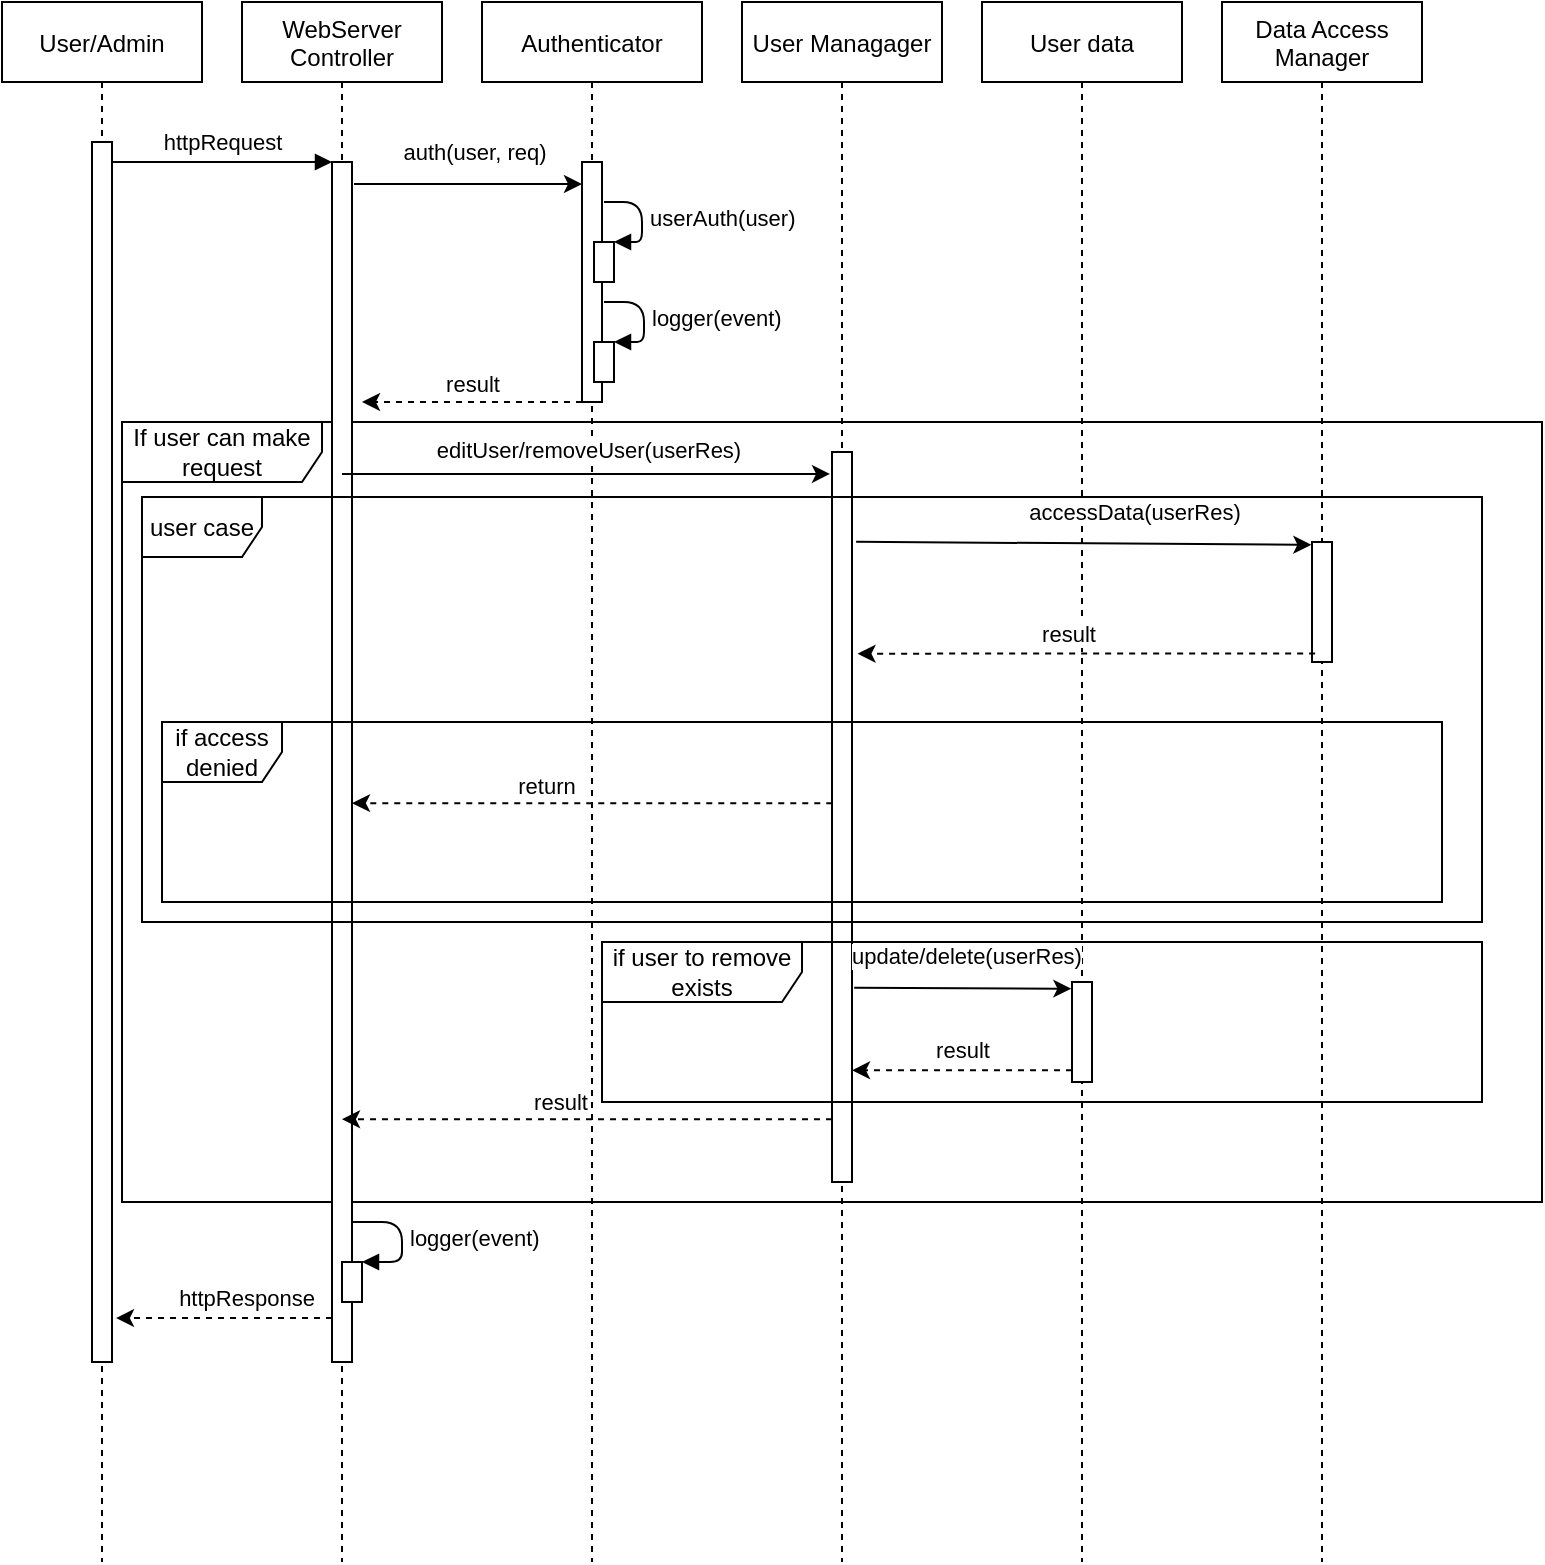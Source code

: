 <mxfile scale="1" border="50" version="15.4.3" type="device"><diagram id="kgpKYQtTHZ0yAKxKKP6v" name="Page-1"><mxGraphModel dx="982" dy="550" grid="1" gridSize="10" guides="1" tooltips="1" connect="1" arrows="1" fold="1" page="0" pageScale="1" pageWidth="827" pageHeight="1169" background="#ffffff" math="0" shadow="0"><root><mxCell id="0"/><mxCell id="1" parent="0"/><mxCell id="WwIgKNTbLz1u6KRncIE_-7" value="If user can make request" style="shape=umlFrame;whiteSpace=wrap;html=1;width=100;height=30;" parent="1" vertex="1"><mxGeometry x="90" y="290" width="710" height="390" as="geometry"/></mxCell><mxCell id="3nuBFxr9cyL0pnOWT2aG-1" value="User/Admin" style="shape=umlLifeline;perimeter=lifelinePerimeter;container=1;collapsible=0;recursiveResize=0;shadow=0;strokeWidth=1;" parent="1" vertex="1"><mxGeometry x="30" y="80" width="100" height="780" as="geometry"/></mxCell><mxCell id="3nuBFxr9cyL0pnOWT2aG-2" value="" style="points=[];perimeter=orthogonalPerimeter;shadow=0;strokeWidth=1;" parent="3nuBFxr9cyL0pnOWT2aG-1" vertex="1"><mxGeometry x="45" y="70" width="10" height="610" as="geometry"/></mxCell><mxCell id="3nuBFxr9cyL0pnOWT2aG-5" value="WebServer &#10;Controller" style="shape=umlLifeline;perimeter=lifelinePerimeter;container=1;collapsible=0;recursiveResize=0;shadow=0;strokeWidth=1;" parent="1" vertex="1"><mxGeometry x="150" y="80" width="100" height="780" as="geometry"/></mxCell><mxCell id="3nuBFxr9cyL0pnOWT2aG-6" value="" style="points=[];perimeter=orthogonalPerimeter;shadow=0;strokeWidth=1;" parent="3nuBFxr9cyL0pnOWT2aG-5" vertex="1"><mxGeometry x="45" y="80" width="10" height="600" as="geometry"/></mxCell><mxCell id="BdwPfXk1jHc5YAMkvqFH-58" value="" style="html=1;points=[];perimeter=orthogonalPerimeter;" parent="3nuBFxr9cyL0pnOWT2aG-5" vertex="1"><mxGeometry x="50" y="630" width="10" height="20" as="geometry"/></mxCell><mxCell id="BdwPfXk1jHc5YAMkvqFH-59" value="logger(event)" style="edgeStyle=orthogonalEdgeStyle;html=1;align=left;spacingLeft=2;endArrow=block;entryX=1;entryY=0;" parent="3nuBFxr9cyL0pnOWT2aG-5" target="BdwPfXk1jHc5YAMkvqFH-58" edge="1"><mxGeometry relative="1" as="geometry"><mxPoint x="55" y="610" as="sourcePoint"/><Array as="points"><mxPoint x="80" y="610"/><mxPoint x="80" y="630"/></Array></mxGeometry></mxCell><mxCell id="3nuBFxr9cyL0pnOWT2aG-8" value="" style="verticalAlign=bottom;endArrow=block;entryX=0;entryY=0;shadow=0;strokeWidth=1;" parent="1" edge="1"><mxGeometry relative="1" as="geometry"><mxPoint x="85" y="160.0" as="sourcePoint"/><mxPoint x="195" y="160.0" as="targetPoint"/></mxGeometry></mxCell><mxCell id="BdwPfXk1jHc5YAMkvqFH-1" value="httpRequest" style="edgeLabel;html=1;align=center;verticalAlign=middle;resizable=0;points=[];" parent="3nuBFxr9cyL0pnOWT2aG-8" vertex="1" connectable="0"><mxGeometry x="0.329" y="-1" relative="1" as="geometry"><mxPoint x="-18" y="-11" as="offset"/></mxGeometry></mxCell><mxCell id="BdwPfXk1jHc5YAMkvqFH-2" value="Authenticator" style="shape=umlLifeline;perimeter=lifelinePerimeter;container=1;collapsible=0;recursiveResize=0;shadow=0;strokeWidth=1;" parent="1" vertex="1"><mxGeometry x="270" y="80" width="110" height="780" as="geometry"/></mxCell><mxCell id="BdwPfXk1jHc5YAMkvqFH-3" value="" style="points=[];perimeter=orthogonalPerimeter;shadow=0;strokeWidth=1;" parent="BdwPfXk1jHc5YAMkvqFH-2" vertex="1"><mxGeometry x="50" y="80" width="10" height="120" as="geometry"/></mxCell><mxCell id="BdwPfXk1jHc5YAMkvqFH-36" value="" style="html=1;points=[];perimeter=orthogonalPerimeter;" parent="BdwPfXk1jHc5YAMkvqFH-2" vertex="1"><mxGeometry x="56" y="120" width="10" height="20" as="geometry"/></mxCell><mxCell id="BdwPfXk1jHc5YAMkvqFH-37" value="userAuth(user)" style="edgeStyle=orthogonalEdgeStyle;html=1;align=left;spacingLeft=2;endArrow=block;entryX=1;entryY=0;" parent="BdwPfXk1jHc5YAMkvqFH-2" target="BdwPfXk1jHc5YAMkvqFH-36" edge="1"><mxGeometry relative="1" as="geometry"><mxPoint x="61" y="100" as="sourcePoint"/><Array as="points"><mxPoint x="80" y="100"/><mxPoint x="80" y="120"/></Array></mxGeometry></mxCell><mxCell id="BdwPfXk1jHc5YAMkvqFH-38" value="" style="html=1;points=[];perimeter=orthogonalPerimeter;" parent="BdwPfXk1jHc5YAMkvqFH-2" vertex="1"><mxGeometry x="56" y="170" width="10" height="20" as="geometry"/></mxCell><mxCell id="BdwPfXk1jHc5YAMkvqFH-39" value="logger(event)" style="edgeStyle=orthogonalEdgeStyle;html=1;align=left;spacingLeft=2;endArrow=block;entryX=1;entryY=0;" parent="BdwPfXk1jHc5YAMkvqFH-2" target="BdwPfXk1jHc5YAMkvqFH-38" edge="1"><mxGeometry relative="1" as="geometry"><mxPoint x="61" y="150" as="sourcePoint"/><Array as="points"><mxPoint x="81" y="150"/><mxPoint x="81" y="170"/></Array></mxGeometry></mxCell><mxCell id="BdwPfXk1jHc5YAMkvqFH-4" value="" style="endArrow=classic;html=1;" parent="1" edge="1"><mxGeometry width="50" height="50" relative="1" as="geometry"><mxPoint x="206" y="171" as="sourcePoint"/><mxPoint x="320" y="171" as="targetPoint"/></mxGeometry></mxCell><mxCell id="BdwPfXk1jHc5YAMkvqFH-5" value="auth(user, req)" style="edgeLabel;html=1;align=center;verticalAlign=middle;resizable=0;points=[];" parent="BdwPfXk1jHc5YAMkvqFH-4" vertex="1" connectable="0"><mxGeometry x="0.393" relative="1" as="geometry"><mxPoint x="-20" y="-16" as="offset"/></mxGeometry></mxCell><mxCell id="BdwPfXk1jHc5YAMkvqFH-40" value="" style="endArrow=classic;html=1;entryX=1.5;entryY=0.2;entryDx=0;entryDy=0;entryPerimeter=0;dashed=1;" parent="1" source="BdwPfXk1jHc5YAMkvqFH-3" target="3nuBFxr9cyL0pnOWT2aG-6" edge="1"><mxGeometry width="50" height="50" relative="1" as="geometry"><mxPoint x="400" y="300" as="sourcePoint"/><mxPoint x="450" y="250" as="targetPoint"/></mxGeometry></mxCell><mxCell id="WwIgKNTbLz1u6KRncIE_-2" value="result" style="edgeLabel;html=1;align=center;verticalAlign=middle;resizable=0;points=[];" parent="BdwPfXk1jHc5YAMkvqFH-40" vertex="1" connectable="0"><mxGeometry x="0.35" y="-1" relative="1" as="geometry"><mxPoint x="19" y="-8" as="offset"/></mxGeometry></mxCell><mxCell id="BdwPfXk1jHc5YAMkvqFH-52" value="User Managager" style="shape=umlLifeline;perimeter=lifelinePerimeter;container=1;collapsible=0;recursiveResize=0;shadow=0;strokeWidth=1;" parent="1" vertex="1"><mxGeometry x="400" y="80" width="100" height="780" as="geometry"/></mxCell><mxCell id="BdwPfXk1jHc5YAMkvqFH-53" value="" style="points=[];perimeter=orthogonalPerimeter;shadow=0;strokeWidth=1;" parent="BdwPfXk1jHc5YAMkvqFH-52" vertex="1"><mxGeometry x="45" y="225" width="10" height="365" as="geometry"/></mxCell><mxCell id="BdwPfXk1jHc5YAMkvqFH-54" value="" style="endArrow=classic;html=1;entryX=-0.1;entryY=0.03;entryDx=0;entryDy=0;entryPerimeter=0;" parent="1" source="3nuBFxr9cyL0pnOWT2aG-5" target="BdwPfXk1jHc5YAMkvqFH-53" edge="1"><mxGeometry width="50" height="50" relative="1" as="geometry"><mxPoint x="400" y="370" as="sourcePoint"/><mxPoint x="450" y="320" as="targetPoint"/></mxGeometry></mxCell><mxCell id="BdwPfXk1jHc5YAMkvqFH-55" value="editUser/removeUser(userRes)" style="edgeLabel;html=1;align=center;verticalAlign=middle;resizable=0;points=[];" parent="BdwPfXk1jHc5YAMkvqFH-54" vertex="1" connectable="0"><mxGeometry x="-0.109" y="1" relative="1" as="geometry"><mxPoint x="14" y="-11" as="offset"/></mxGeometry></mxCell><mxCell id="BdwPfXk1jHc5YAMkvqFH-56" value="" style="endArrow=classic;html=1;exitX=0;exitY=0.914;exitDx=0;exitDy=0;exitPerimeter=0;dashed=1;" parent="1" source="BdwPfXk1jHc5YAMkvqFH-53" target="3nuBFxr9cyL0pnOWT2aG-5" edge="1"><mxGeometry width="50" height="50" relative="1" as="geometry"><mxPoint x="400" y="370" as="sourcePoint"/><mxPoint x="450" y="320" as="targetPoint"/></mxGeometry></mxCell><mxCell id="BdwPfXk1jHc5YAMkvqFH-57" value="result" style="edgeLabel;html=1;align=center;verticalAlign=middle;resizable=0;points=[];" parent="BdwPfXk1jHc5YAMkvqFH-56" vertex="1" connectable="0"><mxGeometry x="-0.187" y="1" relative="1" as="geometry"><mxPoint x="-37" y="-10" as="offset"/></mxGeometry></mxCell><mxCell id="BdwPfXk1jHc5YAMkvqFH-60" value="" style="endArrow=classic;html=1;dashed=1;entryX=1.2;entryY=0.964;entryDx=0;entryDy=0;entryPerimeter=0;" parent="1" source="3nuBFxr9cyL0pnOWT2aG-6" target="3nuBFxr9cyL0pnOWT2aG-2" edge="1"><mxGeometry width="50" height="50" relative="1" as="geometry"><mxPoint x="400" y="500" as="sourcePoint"/><mxPoint x="80" y="550" as="targetPoint"/></mxGeometry></mxCell><mxCell id="BdwPfXk1jHc5YAMkvqFH-61" value="httpResponse" style="edgeLabel;html=1;align=center;verticalAlign=middle;resizable=0;points=[];" parent="BdwPfXk1jHc5YAMkvqFH-60" vertex="1" connectable="0"><mxGeometry x="-0.513" y="-1" relative="1" as="geometry"><mxPoint x="-17" y="-9" as="offset"/></mxGeometry></mxCell><mxCell id="WwIgKNTbLz1u6KRncIE_-17" value="User data" style="shape=umlLifeline;perimeter=lifelinePerimeter;container=1;collapsible=0;recursiveResize=0;shadow=0;strokeWidth=1;" parent="1" vertex="1"><mxGeometry x="520" y="80" width="100" height="780" as="geometry"/></mxCell><mxCell id="WwIgKNTbLz1u6KRncIE_-18" value="" style="points=[];perimeter=orthogonalPerimeter;shadow=0;strokeWidth=1;" parent="WwIgKNTbLz1u6KRncIE_-17" vertex="1"><mxGeometry x="45" y="490" width="10" height="50" as="geometry"/></mxCell><mxCell id="WwIgKNTbLz1u6KRncIE_-21" value="" style="endArrow=classic;html=1;dashed=1;exitX=0;exitY=0.883;exitDx=0;exitDy=0;exitPerimeter=0;" parent="1" source="WwIgKNTbLz1u6KRncIE_-18" target="BdwPfXk1jHc5YAMkvqFH-53" edge="1"><mxGeometry width="50" height="50" relative="1" as="geometry"><mxPoint x="565" y="500.0" as="sourcePoint"/><mxPoint x="460" y="500" as="targetPoint"/></mxGeometry></mxCell><mxCell id="WwIgKNTbLz1u6KRncIE_-22" value="result" style="edgeLabel;html=1;align=center;verticalAlign=middle;resizable=0;points=[];" parent="WwIgKNTbLz1u6KRncIE_-21" vertex="1" connectable="0"><mxGeometry x="-0.513" y="-1" relative="1" as="geometry"><mxPoint x="-28" y="-9" as="offset"/></mxGeometry></mxCell><mxCell id="WwIgKNTbLz1u6KRncIE_-23" value="Data Access &#10;Manager" style="shape=umlLifeline;perimeter=lifelinePerimeter;container=1;collapsible=0;recursiveResize=0;shadow=0;strokeWidth=1;" parent="1" vertex="1"><mxGeometry x="640" y="80" width="100" height="780" as="geometry"/></mxCell><mxCell id="WwIgKNTbLz1u6KRncIE_-24" value="" style="points=[];perimeter=orthogonalPerimeter;shadow=0;strokeWidth=1;" parent="WwIgKNTbLz1u6KRncIE_-23" vertex="1"><mxGeometry x="45" y="270" width="10" height="60" as="geometry"/></mxCell><mxCell id="ftoYbOk-JGPZ0bV9JPtO-1" value="if user to remove exists" style="shape=umlFrame;whiteSpace=wrap;html=1;width=100;height=30;" parent="1" vertex="1"><mxGeometry x="330" y="550" width="440" height="80" as="geometry"/></mxCell><mxCell id="bsaanuFilML_rJ2HmCTl-1" value="" style="endArrow=classic;html=1;dashed=1;exitX=0.157;exitY=0.929;exitDx=0;exitDy=0;exitPerimeter=0;entryX=0.518;entryY=0.297;entryDx=0;entryDy=0;entryPerimeter=0;" edge="1" parent="1" source="WwIgKNTbLz1u6KRncIE_-24" target="WwIgKNTbLz1u6KRncIE_-7"><mxGeometry width="50" height="50" relative="1" as="geometry"><mxPoint x="650" y="440" as="sourcePoint"/><mxPoint x="420" y="440" as="targetPoint"/></mxGeometry></mxCell><mxCell id="bsaanuFilML_rJ2HmCTl-2" value="result" style="edgeLabel;html=1;align=center;verticalAlign=middle;resizable=0;points=[];" vertex="1" connectable="0" parent="bsaanuFilML_rJ2HmCTl-1"><mxGeometry x="-0.513" y="-1" relative="1" as="geometry"><mxPoint x="-68" y="-9" as="offset"/></mxGeometry></mxCell><mxCell id="bsaanuFilML_rJ2HmCTl-3" value="user case" style="shape=umlFrame;whiteSpace=wrap;html=1;" vertex="1" parent="1"><mxGeometry x="100" y="327.5" width="670" height="212.5" as="geometry"/></mxCell><mxCell id="bsaanuFilML_rJ2HmCTl-4" value="" style="endArrow=classic;html=1;exitX=1.205;exitY=0.123;exitDx=0;exitDy=0;exitPerimeter=0;entryX=-0.033;entryY=0.024;entryDx=0;entryDy=0;entryPerimeter=0;" edge="1" parent="1" source="BdwPfXk1jHc5YAMkvqFH-53" target="WwIgKNTbLz1u6KRncIE_-24"><mxGeometry width="50" height="50" relative="1" as="geometry"><mxPoint x="500" y="330" as="sourcePoint"/><mxPoint x="614" y="330" as="targetPoint"/></mxGeometry></mxCell><mxCell id="bsaanuFilML_rJ2HmCTl-5" value="accessData(userRes)" style="edgeLabel;html=1;align=center;verticalAlign=middle;resizable=0;points=[];" vertex="1" connectable="0" parent="bsaanuFilML_rJ2HmCTl-4"><mxGeometry x="0.393" relative="1" as="geometry"><mxPoint x="-20" y="-16" as="offset"/></mxGeometry></mxCell><mxCell id="bsaanuFilML_rJ2HmCTl-8" value="" style="endArrow=classic;html=1;exitX=1.11;exitY=0.734;exitDx=0;exitDy=0;exitPerimeter=0;entryX=-0.033;entryY=0.067;entryDx=0;entryDy=0;entryPerimeter=0;" edge="1" parent="1" source="BdwPfXk1jHc5YAMkvqFH-53" target="WwIgKNTbLz1u6KRncIE_-18"><mxGeometry width="50" height="50" relative="1" as="geometry"><mxPoint x="450" y="580" as="sourcePoint"/><mxPoint x="564" y="580" as="targetPoint"/></mxGeometry></mxCell><mxCell id="bsaanuFilML_rJ2HmCTl-9" value="update/delete(userRes)" style="edgeLabel;html=1;align=center;verticalAlign=middle;resizable=0;points=[];" vertex="1" connectable="0" parent="bsaanuFilML_rJ2HmCTl-8"><mxGeometry x="0.393" relative="1" as="geometry"><mxPoint x="-20" y="-16" as="offset"/></mxGeometry></mxCell><mxCell id="bsaanuFilML_rJ2HmCTl-11" value="if access denied" style="shape=umlFrame;whiteSpace=wrap;html=1;" vertex="1" parent="1"><mxGeometry x="110" y="440" width="640" height="90" as="geometry"/></mxCell><mxCell id="bsaanuFilML_rJ2HmCTl-12" value="" style="endArrow=classic;html=1;dashed=1;exitX=0.014;exitY=0.481;exitDx=0;exitDy=0;exitPerimeter=0;" edge="1" parent="1" source="BdwPfXk1jHc5YAMkvqFH-53" target="3nuBFxr9cyL0pnOWT2aG-6"><mxGeometry width="50" height="50" relative="1" as="geometry"><mxPoint x="440" y="480" as="sourcePoint"/><mxPoint x="330" y="480" as="targetPoint"/></mxGeometry></mxCell><mxCell id="bsaanuFilML_rJ2HmCTl-13" value="return" style="edgeLabel;html=1;align=center;verticalAlign=middle;resizable=0;points=[];" vertex="1" connectable="0" parent="bsaanuFilML_rJ2HmCTl-12"><mxGeometry x="0.35" y="-1" relative="1" as="geometry"><mxPoint x="19" y="-8" as="offset"/></mxGeometry></mxCell></root></mxGraphModel></diagram></mxfile>